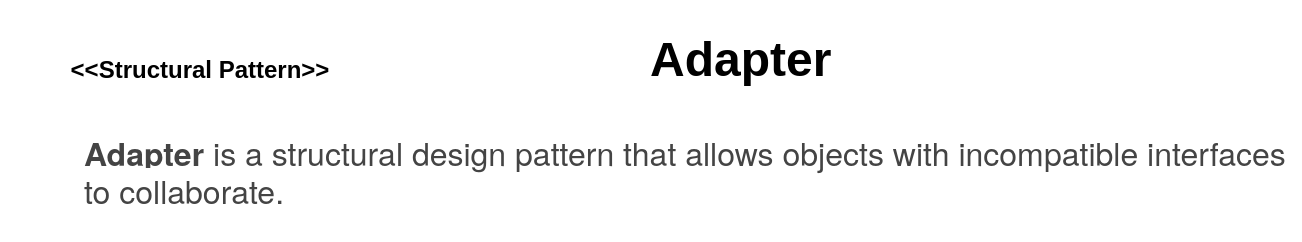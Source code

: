 <mxfile version="20.2.7" type="github">
  <diagram id="DoXPYrPWovpTTr7cnS_K" name="Page-1">
    <mxGraphModel dx="1038" dy="1671" grid="1" gridSize="10" guides="1" tooltips="1" connect="1" arrows="1" fold="1" page="1" pageScale="1" pageWidth="850" pageHeight="1100" math="0" shadow="0">
      <root>
        <mxCell id="0" />
        <mxCell id="1" parent="0" />
        <mxCell id="iaIJ1n0YUWlfMmTlzXlj-1" value="&lt;b&gt;&amp;lt;&amp;lt;Structural Pattern&amp;gt;&amp;gt;&lt;/b&gt;" style="text;html=1;strokeColor=none;fillColor=none;align=center;verticalAlign=middle;whiteSpace=wrap;rounded=0;" vertex="1" parent="1">
          <mxGeometry x="40" y="10" width="200" height="30" as="geometry" />
        </mxCell>
        <mxCell id="iaIJ1n0YUWlfMmTlzXlj-2" value="&lt;h1&gt;Adapter&lt;/h1&gt;" style="text;html=1;strokeColor=none;fillColor=none;spacing=5;spacingTop=-20;whiteSpace=wrap;overflow=hidden;rounded=0;" vertex="1" parent="1">
          <mxGeometry x="360" width="110" height="40" as="geometry" />
        </mxCell>
        <mxCell id="iaIJ1n0YUWlfMmTlzXlj-3" value="&lt;strong style=&quot;box-sizing: border-box; font-weight: bolder; color: rgb(68, 68, 68); font-family: &amp;quot;PT Sans&amp;quot;, &amp;quot;Helvetica Neue&amp;quot;, Arial, sans-serif; font-size: 16px; font-style: normal; font-variant-ligatures: normal; font-variant-caps: normal; letter-spacing: normal; orphans: 2; text-align: left; text-indent: 0px; text-transform: none; widows: 2; word-spacing: 0px; -webkit-text-stroke-width: 0px; background-color: rgb(255, 255, 255); text-decoration-thickness: initial; text-decoration-style: initial; text-decoration-color: initial;&quot;&gt;Adapter&lt;/strong&gt;&lt;span style=&quot;color: rgb(68, 68, 68); font-family: &amp;quot;PT Sans&amp;quot;, &amp;quot;Helvetica Neue&amp;quot;, Arial, sans-serif; font-size: 16px; font-style: normal; font-variant-ligatures: normal; font-variant-caps: normal; font-weight: 400; letter-spacing: normal; orphans: 2; text-align: left; text-indent: 0px; text-transform: none; widows: 2; word-spacing: 0px; -webkit-text-stroke-width: 0px; background-color: rgb(255, 255, 255); text-decoration-thickness: initial; text-decoration-style: initial; text-decoration-color: initial; float: none; display: inline !important;&quot;&gt;&lt;span&gt;&amp;nbsp;&lt;/span&gt;is a structural design pattern that allows objects with incompatible interfaces to&amp;nbsp;collaborate.&lt;/span&gt;" style="text;whiteSpace=wrap;html=1;" vertex="1" parent="1">
          <mxGeometry x="80" y="50" width="610" height="60" as="geometry" />
        </mxCell>
      </root>
    </mxGraphModel>
  </diagram>
</mxfile>
